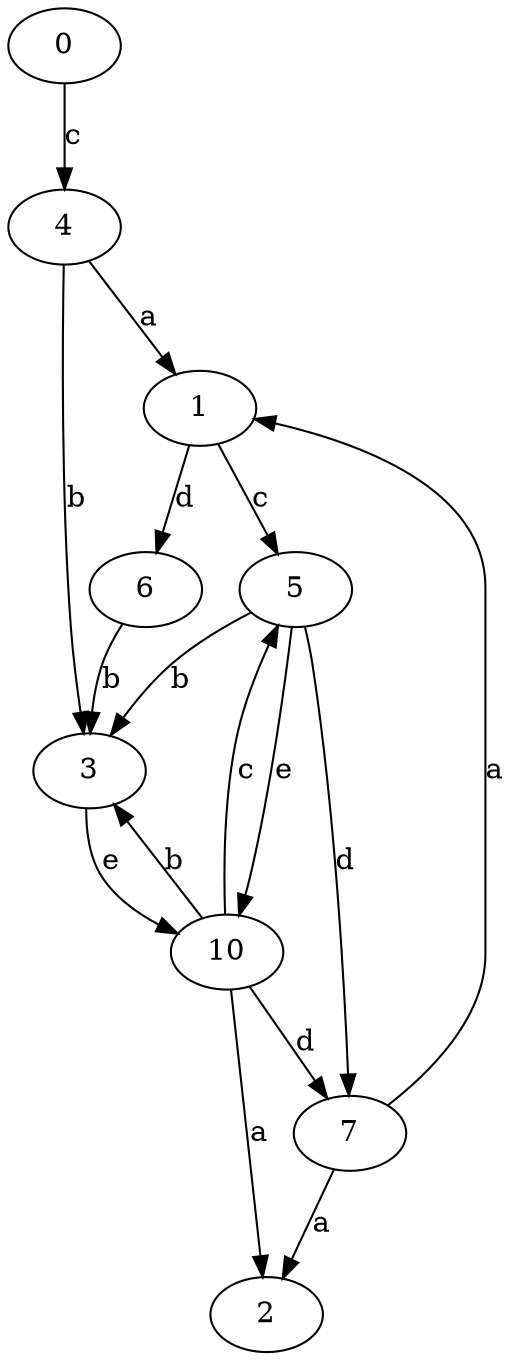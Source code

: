 strict digraph  {
1;
2;
3;
4;
0;
5;
6;
7;
10;
1 -> 5  [label=c];
1 -> 6  [label=d];
3 -> 10  [label=e];
4 -> 1  [label=a];
4 -> 3  [label=b];
0 -> 4  [label=c];
5 -> 3  [label=b];
5 -> 7  [label=d];
5 -> 10  [label=e];
6 -> 3  [label=b];
7 -> 1  [label=a];
7 -> 2  [label=a];
10 -> 2  [label=a];
10 -> 3  [label=b];
10 -> 5  [label=c];
10 -> 7  [label=d];
}
